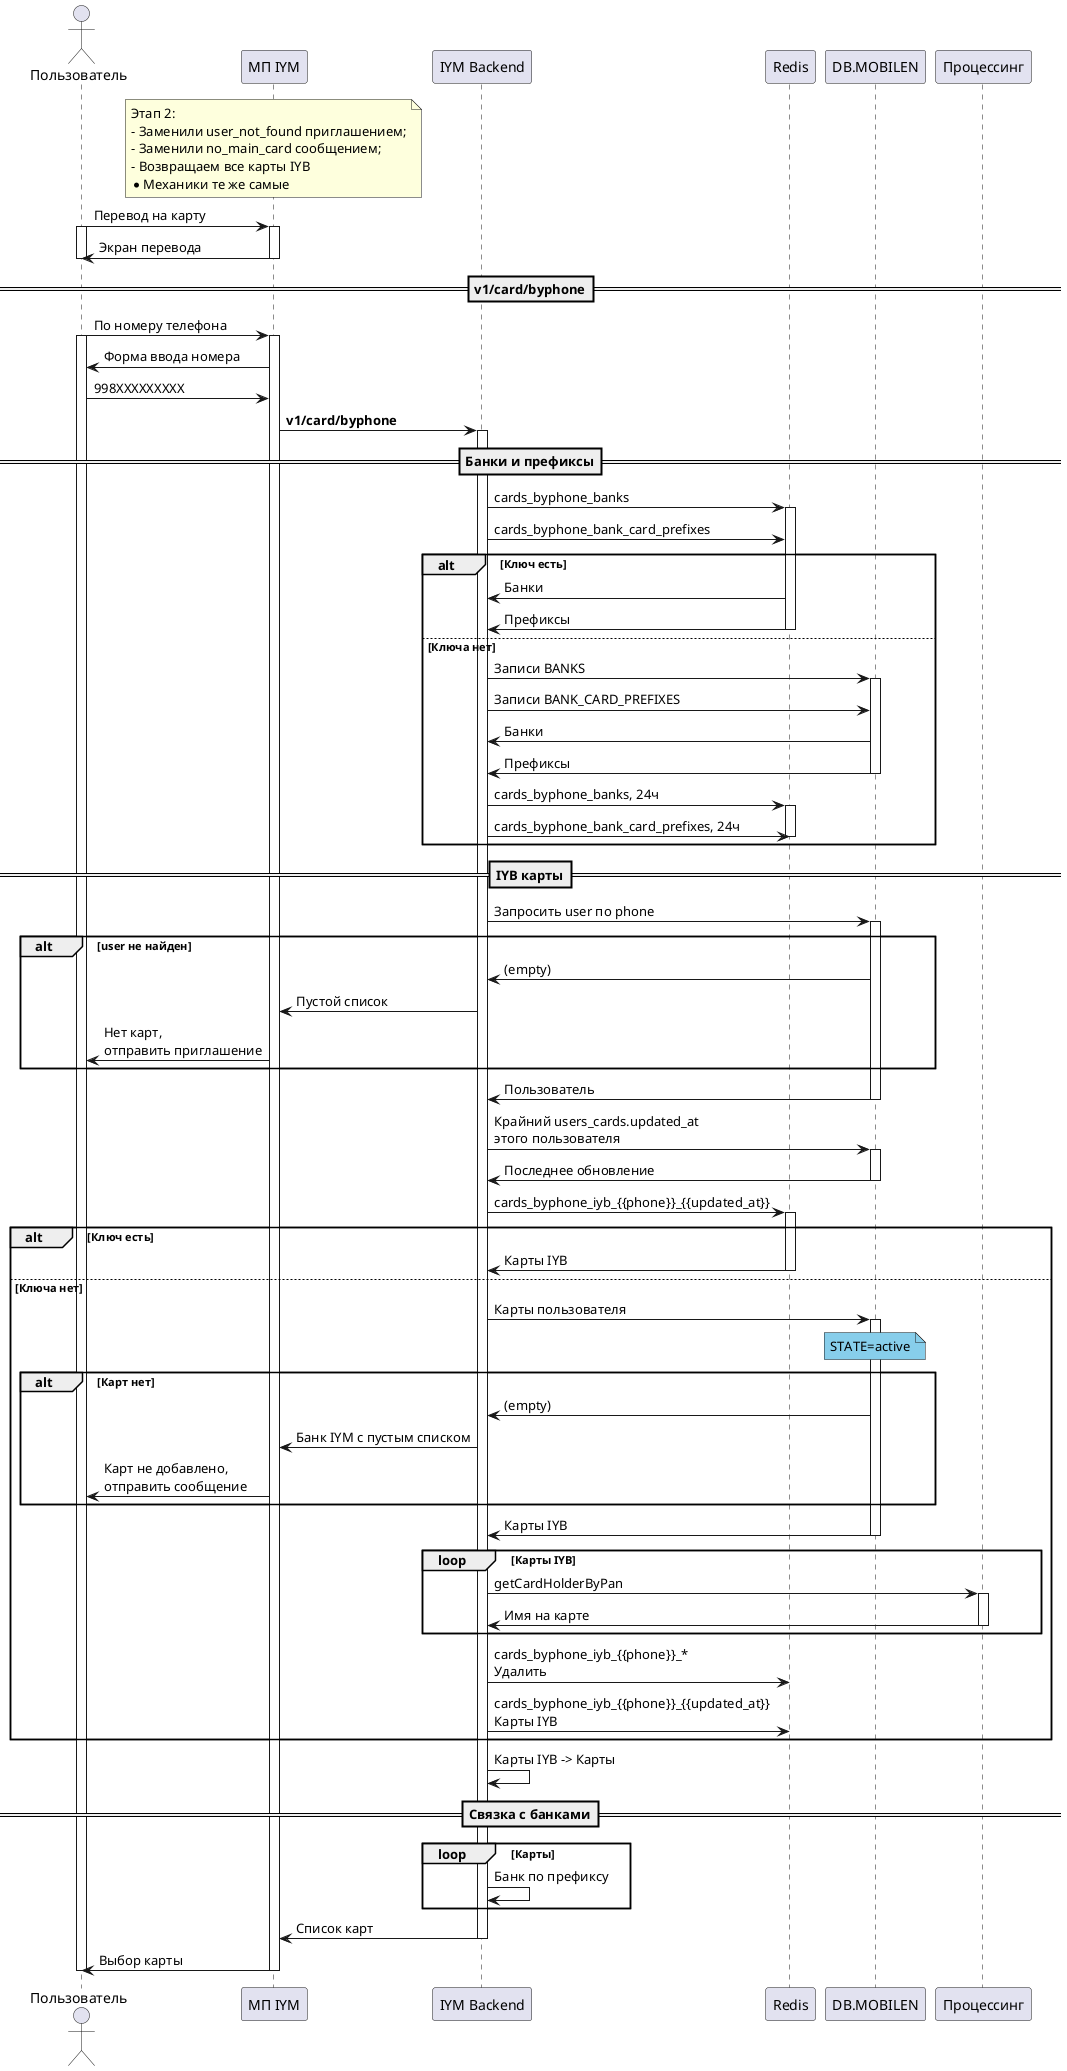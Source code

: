 @startuml v1/cards/byphone - Этап 2
actor       "Пользователь"    as User
participant "МП IYM"          as App
participant "IYM Backend"     as BE
participant "Redis"           as Redis
participant "DB.MOBILEN"      as DB
participant "Процессинг"      as Processing

note over App
    Этап 2:
    - Заменили user_not_found приглашением;
    - Заменили no_main_card сообщением;
    - Возвращаем все карты IYB
    * Механики те же самые
end note

User -> App : Перевод на карту
        activate User
        activate App
User <- App : Экран перевода
        deactivate User
        deactivate App
==v1/card/byphone==
User -> App : По номеру телефона
        activate User
        activate App
User <- App : Форма ввода номера
User -> App : 998XXXXXXXXX
App -> BE : **v1/card/byphone**
        activate BE
==Банки и префиксы==
BE -> Redis : cards_byphone_banks
        activate Redis
BE -> Redis : cards_byphone_bank_card_prefixes
alt Ключ есть
    BE <- Redis : Банки
    BE <- Redis : Префиксы
        deactivate Redis
else Ключа нет
    BE -> DB : Записи BANKS
            activate DB
    BE -> DB : Записи BANK_CARD_PREFIXES
    BE <- DB : Банки
    BE <- DB : Префиксы
            deactivate DB
    BE -> Redis : cards_byphone_banks, 24ч
        activate Redis
    BE -> Redis : cards_byphone_bank_card_prefixes, 24ч
        deactivate Redis
end
==IYB карты==
BE -> DB : Запросить user по phone
        activate DB
alt user не найден
    BE <- DB : (empty)
    App <- BE : Пустой список
    User <- App : Нет карт, \nотправить приглашение
end
BE <- DB : Пользователь
        deactivate DB
BE -> DB : Крайний users_cards.updated_at \nэтого пользователя
        activate DB
BE <- DB : Последнее обновление
        deactivate DB
BE -> Redis : cards_byphone_iyb_{{phone}}_{{updated_at}}
        activate Redis
alt Ключ есть
    BE <- Redis : Карты IYB
        deactivate Redis
else Ключа нет
    BE -> DB : Карты пользователя
        activate DB
    note over DB #SkyBlue
        STATE=active
    end note
    alt Карт нет
        BE <- DB : (empty)
        App <- BE : Банк IYM с пустым списком
        User <- App : Карт не добавлено, \nотправить сообщение
    end
    BE <- DB : Карты IYB
        deactivate DB
    loop Карты IYB
        BE -> Processing : getCardHolderByPan
        activate Processing
        BE <- Processing : Имя на карте
        deactivate Processing
    end
    BE -> Redis : cards_byphone_iyb_{{phone}}_* \nУдалить
    BE -> Redis : cards_byphone_iyb_{{phone}}_{{updated_at}} \nКарты IYB
end
BE -> BE : Карты IYB -> Карты
==Связка с банками==
loop Карты
    BE -> BE : Банк по префиксу
end
App <- BE : Список карт
        deactivate BE
User <- App : Выбор карты
        deactivate User
        deactivate App

@enduml
